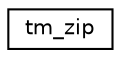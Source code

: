 digraph "Graphical Class Hierarchy"
{
  edge [fontname="Helvetica",fontsize="10",labelfontname="Helvetica",labelfontsize="10"];
  node [fontname="Helvetica",fontsize="10",shape=record];
  rankdir="LR";
  Node1 [label="tm_zip",height=0.2,width=0.4,color="black", fillcolor="white", style="filled",URL="$zip_8h.html#structtm__zip"];
}
